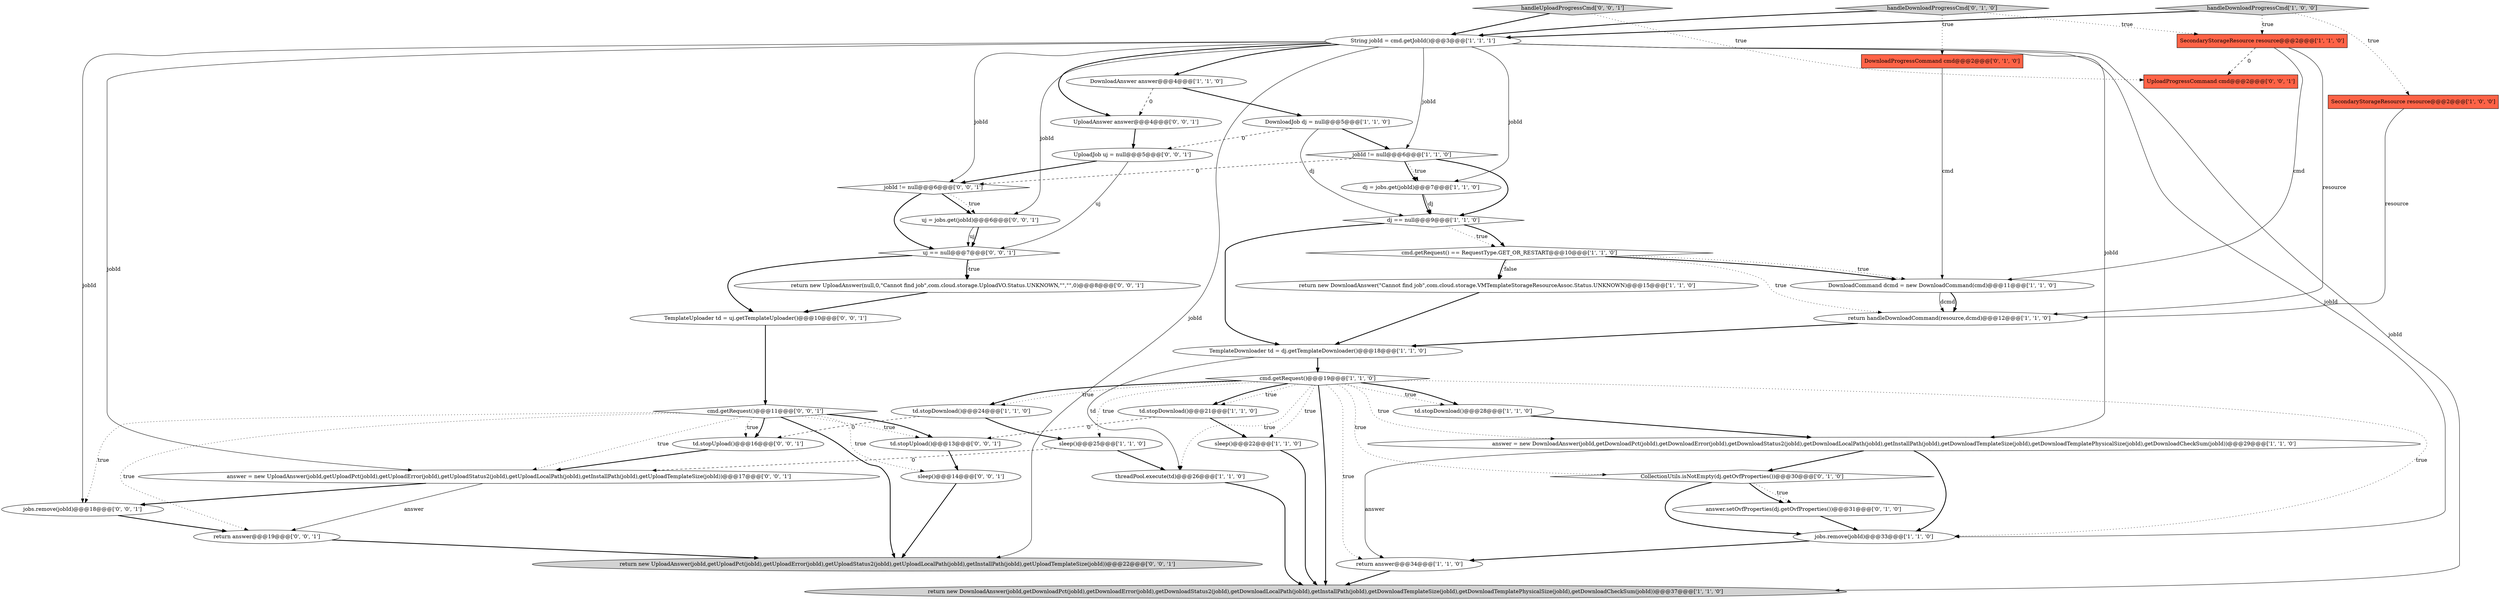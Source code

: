 digraph {
39 [style = filled, label = "UploadProgressCommand cmd@@@2@@@['0', '0', '1']", fillcolor = tomato, shape = box image = "AAA0AAABBB3BBB"];
21 [style = filled, label = "jobs.remove(jobId)@@@33@@@['1', '1', '0']", fillcolor = white, shape = ellipse image = "AAA0AAABBB1BBB"];
5 [style = filled, label = "TemplateDownloader td = dj.getTemplateDownloader()@@@18@@@['1', '1', '0']", fillcolor = white, shape = ellipse image = "AAA0AAABBB1BBB"];
8 [style = filled, label = "return new DownloadAnswer(jobId,getDownloadPct(jobId),getDownloadError(jobId),getDownloadStatus2(jobId),getDownloadLocalPath(jobId),getInstallPath(jobId),getDownloadTemplateSize(jobId),getDownloadTemplatePhysicalSize(jobId),getDownloadCheckSum(jobId))@@@37@@@['1', '1', '0']", fillcolor = lightgray, shape = ellipse image = "AAA0AAABBB1BBB"];
35 [style = filled, label = "uj == null@@@7@@@['0', '0', '1']", fillcolor = white, shape = diamond image = "AAA0AAABBB3BBB"];
31 [style = filled, label = "uj = jobs.get(jobId)@@@6@@@['0', '0', '1']", fillcolor = white, shape = ellipse image = "AAA0AAABBB3BBB"];
40 [style = filled, label = "sleep()@@@14@@@['0', '0', '1']", fillcolor = white, shape = ellipse image = "AAA0AAABBB3BBB"];
27 [style = filled, label = "answer.setOvfProperties(dj.getOvfProperties())@@@31@@@['0', '1', '0']", fillcolor = white, shape = ellipse image = "AAA1AAABBB2BBB"];
29 [style = filled, label = "answer = new UploadAnswer(jobId,getUploadPct(jobId),getUploadError(jobId),getUploadStatus2(jobId),getUploadLocalPath(jobId),getInstallPath(jobId),getUploadTemplateSize(jobId))@@@17@@@['0', '0', '1']", fillcolor = white, shape = ellipse image = "AAA0AAABBB3BBB"];
32 [style = filled, label = "TemplateUploader td = uj.getTemplateUploader()@@@10@@@['0', '0', '1']", fillcolor = white, shape = ellipse image = "AAA0AAABBB3BBB"];
0 [style = filled, label = "cmd.getRequest()@@@19@@@['1', '1', '0']", fillcolor = white, shape = diamond image = "AAA0AAABBB1BBB"];
9 [style = filled, label = "String jobId = cmd.getJobId()@@@3@@@['1', '1', '1']", fillcolor = white, shape = ellipse image = "AAA0AAABBB1BBB"];
41 [style = filled, label = "jobs.remove(jobId)@@@18@@@['0', '0', '1']", fillcolor = white, shape = ellipse image = "AAA0AAABBB3BBB"];
4 [style = filled, label = "return new DownloadAnswer(\"Cannot find job\",com.cloud.storage.VMTemplateStorageResourceAssoc.Status.UNKNOWN)@@@15@@@['1', '1', '0']", fillcolor = white, shape = ellipse image = "AAA0AAABBB1BBB"];
10 [style = filled, label = "answer = new DownloadAnswer(jobId,getDownloadPct(jobId),getDownloadError(jobId),getDownloadStatus2(jobId),getDownloadLocalPath(jobId),getInstallPath(jobId),getDownloadTemplateSize(jobId),getDownloadTemplatePhysicalSize(jobId),getDownloadCheckSum(jobId))@@@29@@@['1', '1', '0']", fillcolor = white, shape = ellipse image = "AAA0AAABBB1BBB"];
34 [style = filled, label = "UploadJob uj = null@@@5@@@['0', '0', '1']", fillcolor = white, shape = ellipse image = "AAA0AAABBB3BBB"];
2 [style = filled, label = "dj = jobs.get(jobId)@@@7@@@['1', '1', '0']", fillcolor = white, shape = ellipse image = "AAA0AAABBB1BBB"];
7 [style = filled, label = "cmd.getRequest() == RequestType.GET_OR_RESTART@@@10@@@['1', '1', '0']", fillcolor = white, shape = diamond image = "AAA0AAABBB1BBB"];
22 [style = filled, label = "dj == null@@@9@@@['1', '1', '0']", fillcolor = white, shape = diamond image = "AAA0AAABBB1BBB"];
28 [style = filled, label = "handleDownloadProgressCmd['0', '1', '0']", fillcolor = lightgray, shape = diamond image = "AAA0AAABBB2BBB"];
20 [style = filled, label = "SecondaryStorageResource resource@@@2@@@['1', '1', '0']", fillcolor = tomato, shape = box image = "AAA0AAABBB1BBB"];
36 [style = filled, label = "return new UploadAnswer(null,0,\"Cannot find job\",com.cloud.storage.UploadVO.Status.UNKNOWN,\"\",\"\",0)@@@8@@@['0', '0', '1']", fillcolor = white, shape = ellipse image = "AAA0AAABBB3BBB"];
18 [style = filled, label = "td.stopDownload()@@@24@@@['1', '1', '0']", fillcolor = white, shape = ellipse image = "AAA0AAABBB1BBB"];
12 [style = filled, label = "return answer@@@34@@@['1', '1', '0']", fillcolor = white, shape = ellipse image = "AAA0AAABBB1BBB"];
16 [style = filled, label = "sleep()@@@22@@@['1', '1', '0']", fillcolor = white, shape = ellipse image = "AAA0AAABBB1BBB"];
3 [style = filled, label = "td.stopDownload()@@@21@@@['1', '1', '0']", fillcolor = white, shape = ellipse image = "AAA0AAABBB1BBB"];
43 [style = filled, label = "td.stopUpload()@@@16@@@['0', '0', '1']", fillcolor = white, shape = ellipse image = "AAA0AAABBB3BBB"];
26 [style = filled, label = "DownloadProgressCommand cmd@@@2@@@['0', '1', '0']", fillcolor = tomato, shape = box image = "AAA0AAABBB2BBB"];
15 [style = filled, label = "SecondaryStorageResource resource@@@2@@@['1', '0', '0']", fillcolor = tomato, shape = box image = "AAA0AAABBB1BBB"];
14 [style = filled, label = "handleDownloadProgressCmd['1', '0', '0']", fillcolor = lightgray, shape = diamond image = "AAA0AAABBB1BBB"];
38 [style = filled, label = "return new UploadAnswer(jobId,getUploadPct(jobId),getUploadError(jobId),getUploadStatus2(jobId),getUploadLocalPath(jobId),getInstallPath(jobId),getUploadTemplateSize(jobId))@@@22@@@['0', '0', '1']", fillcolor = lightgray, shape = ellipse image = "AAA0AAABBB3BBB"];
23 [style = filled, label = "DownloadCommand dcmd = new DownloadCommand(cmd)@@@11@@@['1', '1', '0']", fillcolor = white, shape = ellipse image = "AAA0AAABBB1BBB"];
30 [style = filled, label = "handleUploadProgressCmd['0', '0', '1']", fillcolor = lightgray, shape = diamond image = "AAA0AAABBB3BBB"];
1 [style = filled, label = "sleep()@@@25@@@['1', '1', '0']", fillcolor = white, shape = ellipse image = "AAA0AAABBB1BBB"];
11 [style = filled, label = "DownloadAnswer answer@@@4@@@['1', '1', '0']", fillcolor = white, shape = ellipse image = "AAA0AAABBB1BBB"];
33 [style = filled, label = "cmd.getRequest()@@@11@@@['0', '0', '1']", fillcolor = white, shape = diamond image = "AAA0AAABBB3BBB"];
19 [style = filled, label = "jobId != null@@@6@@@['1', '1', '0']", fillcolor = white, shape = diamond image = "AAA0AAABBB1BBB"];
24 [style = filled, label = "DownloadJob dj = null@@@5@@@['1', '1', '0']", fillcolor = white, shape = ellipse image = "AAA0AAABBB1BBB"];
25 [style = filled, label = "CollectionUtils.isNotEmpty(dj.getOvfProperties())@@@30@@@['0', '1', '0']", fillcolor = white, shape = diamond image = "AAA1AAABBB2BBB"];
42 [style = filled, label = "return answer@@@19@@@['0', '0', '1']", fillcolor = white, shape = ellipse image = "AAA0AAABBB3BBB"];
45 [style = filled, label = "jobId != null@@@6@@@['0', '0', '1']", fillcolor = white, shape = diamond image = "AAA0AAABBB3BBB"];
6 [style = filled, label = "threadPool.execute(td)@@@26@@@['1', '1', '0']", fillcolor = white, shape = ellipse image = "AAA0AAABBB1BBB"];
13 [style = filled, label = "td.stopDownload()@@@28@@@['1', '1', '0']", fillcolor = white, shape = ellipse image = "AAA0AAABBB1BBB"];
37 [style = filled, label = "UploadAnswer answer@@@4@@@['0', '0', '1']", fillcolor = white, shape = ellipse image = "AAA0AAABBB3BBB"];
17 [style = filled, label = "return handleDownloadCommand(resource,dcmd)@@@12@@@['1', '1', '0']", fillcolor = white, shape = ellipse image = "AAA0AAABBB1BBB"];
44 [style = filled, label = "td.stopUpload()@@@13@@@['0', '0', '1']", fillcolor = white, shape = ellipse image = "AAA0AAABBB3BBB"];
0->10 [style = dotted, label="true"];
7->23 [style = bold, label=""];
10->21 [style = bold, label=""];
0->6 [style = dotted, label="true"];
3->44 [style = dashed, label="0"];
35->36 [style = dotted, label="true"];
20->39 [style = dashed, label="0"];
15->17 [style = solid, label="resource"];
30->39 [style = dotted, label="true"];
9->41 [style = solid, label="jobId"];
19->45 [style = dashed, label="0"];
19->22 [style = bold, label=""];
0->13 [style = dotted, label="true"];
0->8 [style = bold, label=""];
33->42 [style = dotted, label="true"];
6->8 [style = bold, label=""];
35->32 [style = bold, label=""];
0->21 [style = dotted, label="true"];
24->22 [style = solid, label="dj"];
13->10 [style = bold, label=""];
5->6 [style = solid, label="td"];
7->23 [style = dotted, label="true"];
27->21 [style = bold, label=""];
0->16 [style = dotted, label="true"];
0->1 [style = dotted, label="true"];
28->26 [style = dotted, label="true"];
16->8 [style = bold, label=""];
0->12 [style = dotted, label="true"];
43->29 [style = bold, label=""];
45->31 [style = bold, label=""];
25->21 [style = bold, label=""];
25->27 [style = dotted, label="true"];
37->34 [style = bold, label=""];
7->4 [style = dotted, label="false"];
9->10 [style = solid, label="jobId"];
23->17 [style = solid, label="dcmd"];
35->36 [style = bold, label=""];
9->2 [style = solid, label="jobId"];
0->18 [style = dotted, label="true"];
14->20 [style = dotted, label="true"];
19->2 [style = bold, label=""];
32->33 [style = bold, label=""];
25->27 [style = bold, label=""];
33->41 [style = dotted, label="true"];
28->9 [style = bold, label=""];
33->40 [style = dotted, label="true"];
9->37 [style = bold, label=""];
44->40 [style = bold, label=""];
9->31 [style = solid, label="jobId"];
34->45 [style = bold, label=""];
0->3 [style = dotted, label="true"];
29->41 [style = bold, label=""];
14->9 [style = bold, label=""];
9->8 [style = solid, label="jobId"];
31->35 [style = solid, label="uj"];
0->3 [style = bold, label=""];
11->24 [style = bold, label=""];
20->17 [style = solid, label="resource"];
26->23 [style = solid, label="cmd"];
24->34 [style = dashed, label="0"];
19->2 [style = dotted, label="true"];
9->45 [style = solid, label="jobId"];
11->37 [style = dashed, label="0"];
9->29 [style = solid, label="jobId"];
33->29 [style = dotted, label="true"];
33->38 [style = bold, label=""];
45->35 [style = bold, label=""];
36->32 [style = bold, label=""];
18->1 [style = bold, label=""];
9->38 [style = solid, label="jobId"];
24->19 [style = bold, label=""];
3->16 [style = bold, label=""];
23->17 [style = bold, label=""];
12->8 [style = bold, label=""];
33->43 [style = bold, label=""];
10->12 [style = solid, label="answer"];
18->43 [style = dashed, label="0"];
9->21 [style = solid, label="jobId"];
40->38 [style = bold, label=""];
22->5 [style = bold, label=""];
0->25 [style = dotted, label="true"];
9->11 [style = bold, label=""];
7->17 [style = dotted, label="true"];
4->5 [style = bold, label=""];
30->9 [style = bold, label=""];
9->19 [style = solid, label="jobId"];
33->44 [style = dotted, label="true"];
1->29 [style = dashed, label="0"];
33->44 [style = bold, label=""];
10->25 [style = bold, label=""];
0->13 [style = bold, label=""];
1->6 [style = bold, label=""];
42->38 [style = bold, label=""];
22->7 [style = dotted, label="true"];
45->31 [style = dotted, label="true"];
21->12 [style = bold, label=""];
31->35 [style = bold, label=""];
29->42 [style = solid, label="answer"];
5->0 [style = bold, label=""];
28->20 [style = dotted, label="true"];
2->22 [style = solid, label="dj"];
14->15 [style = dotted, label="true"];
33->43 [style = dotted, label="true"];
7->4 [style = bold, label=""];
22->7 [style = bold, label=""];
2->22 [style = bold, label=""];
41->42 [style = bold, label=""];
20->23 [style = solid, label="cmd"];
0->18 [style = bold, label=""];
34->35 [style = solid, label="uj"];
17->5 [style = bold, label=""];
}

